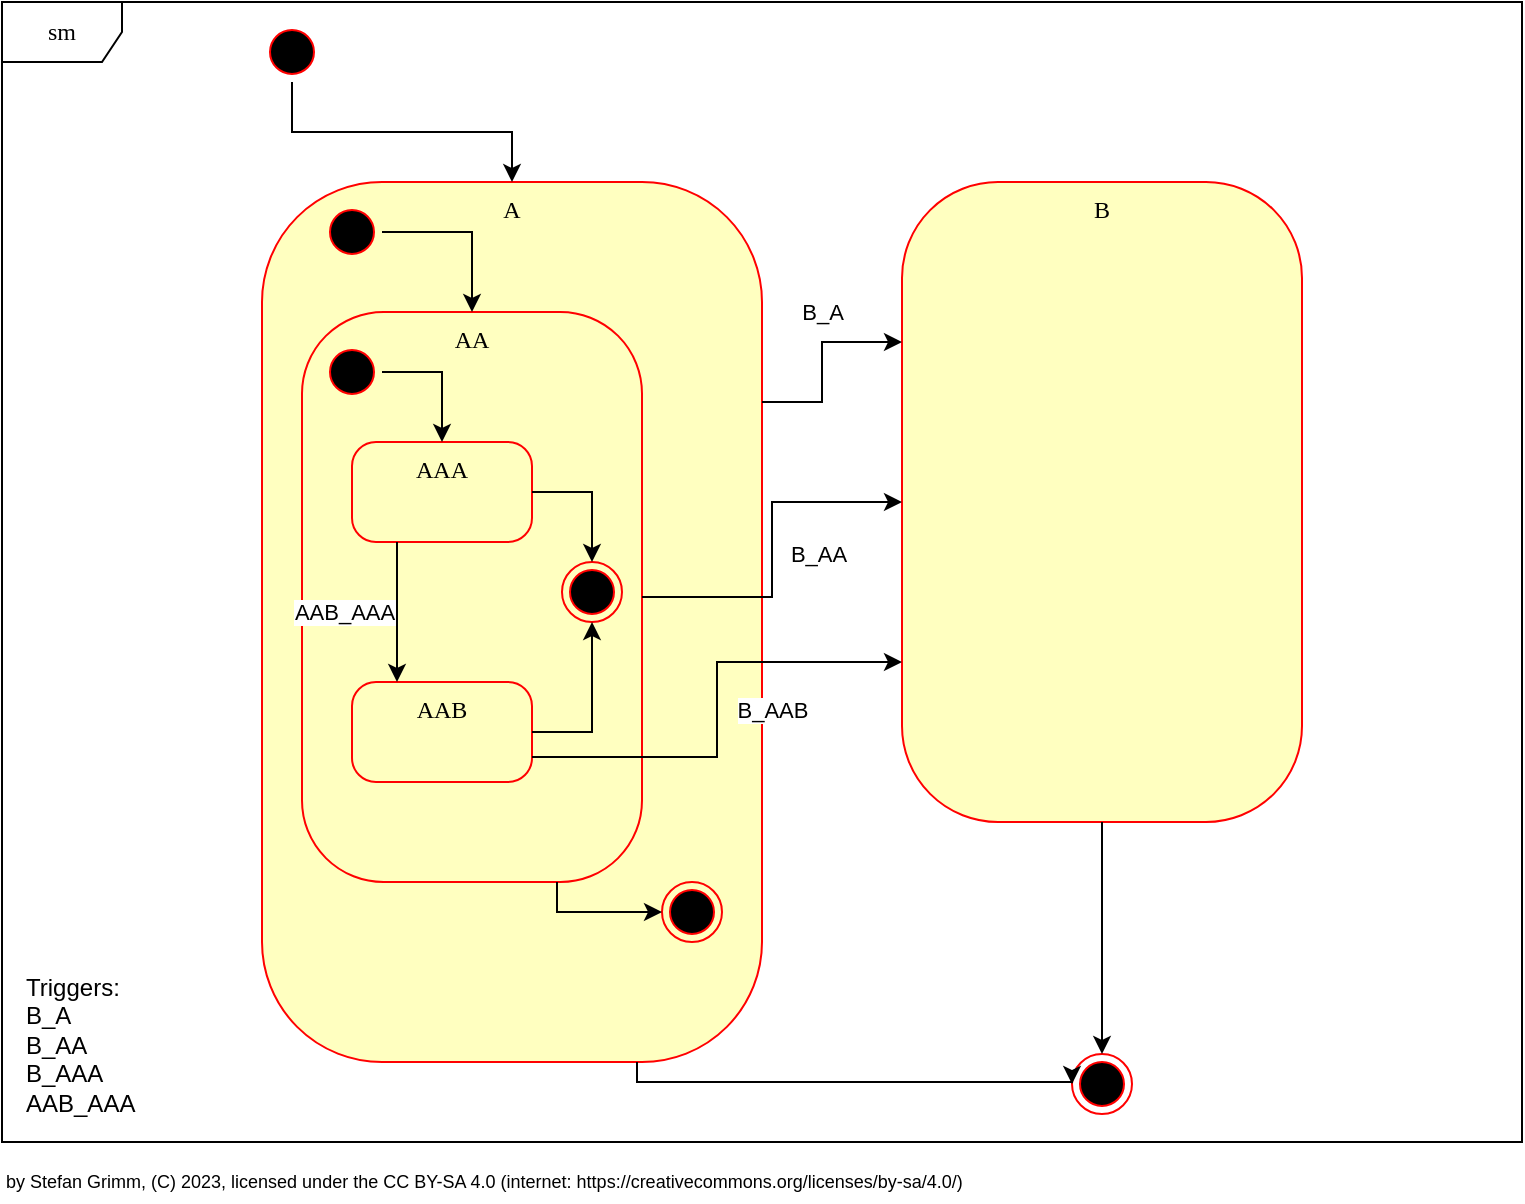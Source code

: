 <mxfile version="21.6.8" type="device">
  <diagram id="YKBjTKGMOBF2p5uhFZQw" name="Statemachine">
    <mxGraphModel dx="1000" dy="698" grid="1" gridSize="10" guides="1" tooltips="1" connect="1" arrows="1" fold="1" page="1" pageScale="1" pageWidth="850" pageHeight="1100" math="0" shadow="0">
      <root>
        <mxCell id="0" />
        <mxCell id="1" parent="0" />
        <mxCell id="twPTelytEAIwxnEzPvE8-1" value="sm" style="shape=umlFrame;whiteSpace=wrap;html=1;rounded=1;shadow=0;comic=0;labelBackgroundColor=none;strokeWidth=1;fontFamily=Verdana;fontSize=12;align=center;" parent="1" vertex="1">
          <mxGeometry x="30" y="30" width="760" height="570" as="geometry" />
        </mxCell>
        <mxCell id="twPTelytEAIwxnEzPvE8-2" value="A" style="rounded=1;whiteSpace=wrap;html=1;arcSize=24;fillColor=#ffffc0;strokeColor=#ff0000;shadow=0;comic=0;labelBackgroundColor=none;fontFamily=Verdana;fontSize=12;fontColor=#000000;align=center;verticalAlign=top;" parent="1" vertex="1">
          <mxGeometry x="160" y="120" width="250" height="440" as="geometry" />
        </mxCell>
        <mxCell id="twPTelytEAIwxnEzPvE8-3" value="B" style="rounded=1;whiteSpace=wrap;html=1;arcSize=24;fillColor=#ffffc0;strokeColor=#ff0000;shadow=0;comic=0;labelBackgroundColor=none;fontFamily=Verdana;fontSize=12;fontColor=#000000;align=center;verticalAlign=top;" parent="1" vertex="1">
          <mxGeometry x="480" y="120" width="200" height="320" as="geometry" />
        </mxCell>
        <mxCell id="twPTelytEAIwxnEzPvE8-8" style="edgeStyle=orthogonalEdgeStyle;rounded=0;orthogonalLoop=1;jettySize=auto;html=1;" parent="1" source="twPTelytEAIwxnEzPvE8-9" target="twPTelytEAIwxnEzPvE8-2" edge="1">
          <mxGeometry relative="1" as="geometry" />
        </mxCell>
        <mxCell id="twPTelytEAIwxnEzPvE8-9" value="" style="ellipse;html=1;shape=startState;fillColor=#000000;strokeColor=#ff0000;rounded=1;shadow=0;comic=0;labelBackgroundColor=none;fontFamily=Verdana;fontSize=12;fontColor=#000000;align=center;direction=south;" parent="1" vertex="1">
          <mxGeometry x="160" y="40" width="30" height="30" as="geometry" />
        </mxCell>
        <mxCell id="3QdsNgIAZtOzLI_fTZXC-1" value="by Stefan Grimm, (C) 2023, licensed under the CC BY-SA 4.0 (internet: https://creativecommons.org/licenses/by-sa/4.0/)" style="text;html=1;strokeColor=none;fillColor=none;align=left;verticalAlign=middle;whiteSpace=wrap;rounded=0;fontSize=9;" parent="1" vertex="1">
          <mxGeometry x="30" y="610" width="500" height="20" as="geometry" />
        </mxCell>
        <mxCell id="_O_Is2bhzpRZIhhrAjC6-1" value="Triggers:&lt;br&gt;B_A&lt;br&gt;B_AA&lt;br&gt;B_AAA&lt;br&gt;AAB_AAA" style="text;html=1;strokeColor=none;fillColor=none;align=left;verticalAlign=bottom;whiteSpace=wrap;rounded=0;" parent="1" vertex="1">
          <mxGeometry x="40" y="480" width="100" height="110" as="geometry" />
        </mxCell>
        <mxCell id="39VMVqUXp_07OLmze4wy-1" value="" style="ellipse;html=1;shape=endState;fillColor=#000000;strokeColor=#ff0000;direction=south;" parent="1" vertex="1">
          <mxGeometry x="565" y="556" width="30" height="30" as="geometry" />
        </mxCell>
        <mxCell id="SZ21oMpPWLER4ntVWx7g-1" style="edgeStyle=orthogonalEdgeStyle;rounded=0;orthogonalLoop=1;jettySize=auto;html=1;entryX=0;entryY=0.5;entryDx=0;entryDy=0;exitX=0.5;exitY=1;exitDx=0;exitDy=0;" parent="1" source="twPTelytEAIwxnEzPvE8-3" target="39VMVqUXp_07OLmze4wy-1" edge="1">
          <mxGeometry relative="1" as="geometry">
            <mxPoint x="310" y="475" as="sourcePoint" />
            <mxPoint x="489" y="300" as="targetPoint" />
          </mxGeometry>
        </mxCell>
        <mxCell id="Y1mLkxfQI3LrEwA4ikC5-1" value="AA" style="rounded=1;whiteSpace=wrap;html=1;arcSize=24;fillColor=#ffffc0;strokeColor=#ff0000;shadow=0;comic=0;labelBackgroundColor=none;fontFamily=Verdana;fontSize=12;fontColor=#000000;align=center;verticalAlign=top;" parent="1" vertex="1">
          <mxGeometry x="180" y="185" width="170" height="285" as="geometry" />
        </mxCell>
        <mxCell id="Y1mLkxfQI3LrEwA4ikC5-2" value="AAA" style="rounded=1;whiteSpace=wrap;html=1;arcSize=24;fillColor=#ffffc0;strokeColor=#ff0000;shadow=0;comic=0;labelBackgroundColor=none;fontFamily=Verdana;fontSize=12;fontColor=#000000;align=center;verticalAlign=top;" parent="1" vertex="1">
          <mxGeometry x="205" y="250" width="90" height="50" as="geometry" />
        </mxCell>
        <mxCell id="Y1mLkxfQI3LrEwA4ikC5-3" value="AAB" style="rounded=1;whiteSpace=wrap;html=1;arcSize=24;fillColor=#ffffc0;strokeColor=#ff0000;shadow=0;comic=0;labelBackgroundColor=none;fontFamily=Verdana;fontSize=12;fontColor=#000000;align=center;verticalAlign=top;" parent="1" vertex="1">
          <mxGeometry x="205" y="370" width="90" height="50" as="geometry" />
        </mxCell>
        <mxCell id="Y1mLkxfQI3LrEwA4ikC5-4" value="" style="ellipse;html=1;shape=startState;fillColor=#000000;strokeColor=#ff0000;rounded=1;shadow=0;comic=0;labelBackgroundColor=none;fontFamily=Verdana;fontSize=12;fontColor=#000000;align=center;direction=south;" parent="1" vertex="1">
          <mxGeometry x="190" y="130" width="30" height="30" as="geometry" />
        </mxCell>
        <mxCell id="Y1mLkxfQI3LrEwA4ikC5-5" style="edgeStyle=orthogonalEdgeStyle;rounded=0;orthogonalLoop=1;jettySize=auto;html=1;exitX=0.5;exitY=0;exitDx=0;exitDy=0;entryX=0.5;entryY=0;entryDx=0;entryDy=0;" parent="1" source="Y1mLkxfQI3LrEwA4ikC5-4" target="Y1mLkxfQI3LrEwA4ikC5-1" edge="1">
          <mxGeometry relative="1" as="geometry">
            <mxPoint x="185" y="80" as="sourcePoint" />
            <mxPoint x="270" y="130" as="targetPoint" />
          </mxGeometry>
        </mxCell>
        <mxCell id="Y1mLkxfQI3LrEwA4ikC5-6" value="" style="ellipse;html=1;shape=startState;fillColor=#000000;strokeColor=#ff0000;rounded=1;shadow=0;comic=0;labelBackgroundColor=none;fontFamily=Verdana;fontSize=12;fontColor=#000000;align=center;direction=south;" parent="1" vertex="1">
          <mxGeometry x="190" y="200" width="30" height="30" as="geometry" />
        </mxCell>
        <mxCell id="Y1mLkxfQI3LrEwA4ikC5-7" style="edgeStyle=orthogonalEdgeStyle;rounded=0;orthogonalLoop=1;jettySize=auto;html=1;exitX=0.5;exitY=0;exitDx=0;exitDy=0;entryX=0.5;entryY=0;entryDx=0;entryDy=0;" parent="1" source="Y1mLkxfQI3LrEwA4ikC5-6" target="Y1mLkxfQI3LrEwA4ikC5-2" edge="1">
          <mxGeometry relative="1" as="geometry">
            <mxPoint x="185" y="80" as="sourcePoint" />
            <mxPoint x="270" y="130" as="targetPoint" />
          </mxGeometry>
        </mxCell>
        <mxCell id="Y1mLkxfQI3LrEwA4ikC5-8" value="" style="ellipse;html=1;shape=endState;fillColor=#000000;strokeColor=#ff0000;direction=south;" parent="1" vertex="1">
          <mxGeometry x="310" y="310" width="30" height="30" as="geometry" />
        </mxCell>
        <mxCell id="Y1mLkxfQI3LrEwA4ikC5-9" style="edgeStyle=orthogonalEdgeStyle;rounded=0;orthogonalLoop=1;jettySize=auto;html=1;exitX=1;exitY=0.5;exitDx=0;exitDy=0;entryX=0;entryY=0.5;entryDx=0;entryDy=0;" parent="1" source="Y1mLkxfQI3LrEwA4ikC5-2" target="Y1mLkxfQI3LrEwA4ikC5-8" edge="1">
          <mxGeometry relative="1" as="geometry">
            <mxPoint x="230" y="225" as="sourcePoint" />
            <mxPoint x="260" y="260" as="targetPoint" />
          </mxGeometry>
        </mxCell>
        <mxCell id="Y1mLkxfQI3LrEwA4ikC5-10" style="edgeStyle=orthogonalEdgeStyle;rounded=0;orthogonalLoop=1;jettySize=auto;html=1;exitX=1;exitY=0.5;exitDx=0;exitDy=0;entryX=1;entryY=0.5;entryDx=0;entryDy=0;" parent="1" source="Y1mLkxfQI3LrEwA4ikC5-3" target="Y1mLkxfQI3LrEwA4ikC5-8" edge="1">
          <mxGeometry relative="1" as="geometry">
            <mxPoint x="305" y="285" as="sourcePoint" />
            <mxPoint x="335" y="310" as="targetPoint" />
          </mxGeometry>
        </mxCell>
        <mxCell id="Y1mLkxfQI3LrEwA4ikC5-14" value="AAB_AAA" style="edgeStyle=orthogonalEdgeStyle;rounded=0;orthogonalLoop=1;jettySize=auto;html=1;exitX=0.25;exitY=1;exitDx=0;exitDy=0;entryX=0.25;entryY=0;entryDx=0;entryDy=0;" parent="1" source="Y1mLkxfQI3LrEwA4ikC5-2" target="Y1mLkxfQI3LrEwA4ikC5-3" edge="1">
          <mxGeometry y="-27" relative="1" as="geometry">
            <mxPoint x="420" y="235" as="sourcePoint" />
            <mxPoint x="490" y="210" as="targetPoint" />
            <mxPoint as="offset" />
          </mxGeometry>
        </mxCell>
        <mxCell id="Y1mLkxfQI3LrEwA4ikC5-19" value="B_AAB" style="edgeStyle=orthogonalEdgeStyle;rounded=0;orthogonalLoop=1;jettySize=auto;html=1;exitX=1;exitY=0.75;exitDx=0;exitDy=0;entryX=0;entryY=0.75;entryDx=0;entryDy=0;" parent="1" source="Y1mLkxfQI3LrEwA4ikC5-3" target="twPTelytEAIwxnEzPvE8-3" edge="1">
          <mxGeometry y="-27" relative="1" as="geometry">
            <mxPoint x="295" y="515" as="sourcePoint" />
            <mxPoint x="233" y="450" as="targetPoint" />
            <mxPoint as="offset" />
          </mxGeometry>
        </mxCell>
        <mxCell id="Y1mLkxfQI3LrEwA4ikC5-20" value="" style="ellipse;html=1;shape=endState;fillColor=#000000;strokeColor=#ff0000;direction=south;" parent="1" vertex="1">
          <mxGeometry x="360" y="470" width="30" height="30" as="geometry" />
        </mxCell>
        <mxCell id="Y1mLkxfQI3LrEwA4ikC5-22" style="rounded=0;orthogonalLoop=1;jettySize=auto;html=1;exitX=0.75;exitY=1;exitDx=0;exitDy=0;entryX=0.5;entryY=1;entryDx=0;entryDy=0;edgeStyle=orthogonalEdgeStyle;" parent="1" source="Y1mLkxfQI3LrEwA4ikC5-1" target="Y1mLkxfQI3LrEwA4ikC5-20" edge="1">
          <mxGeometry relative="1" as="geometry">
            <mxPoint x="305" y="285" as="sourcePoint" />
            <mxPoint x="335" y="320" as="targetPoint" />
            <Array as="points">
              <mxPoint x="308" y="485" />
            </Array>
          </mxGeometry>
        </mxCell>
        <mxCell id="Y1mLkxfQI3LrEwA4ikC5-25" style="edgeStyle=orthogonalEdgeStyle;rounded=0;orthogonalLoop=1;jettySize=auto;html=1;exitX=1;exitY=0.25;exitDx=0;exitDy=0;entryX=0;entryY=0.25;entryDx=0;entryDy=0;" parent="1" source="twPTelytEAIwxnEzPvE8-2" target="twPTelytEAIwxnEzPvE8-3" edge="1">
          <mxGeometry relative="1" as="geometry">
            <mxPoint x="360" y="356" as="sourcePoint" />
            <mxPoint x="375" y="420" as="targetPoint" />
            <Array as="points">
              <mxPoint x="440" y="230" />
              <mxPoint x="440" y="200" />
            </Array>
          </mxGeometry>
        </mxCell>
        <mxCell id="Y1mLkxfQI3LrEwA4ikC5-26" value="B_A" style="edgeLabel;html=1;align=center;verticalAlign=middle;resizable=0;points=[];" parent="Y1mLkxfQI3LrEwA4ikC5-25" vertex="1" connectable="0">
          <mxGeometry x="-0.54" y="3" relative="1" as="geometry">
            <mxPoint x="7" y="-42" as="offset" />
          </mxGeometry>
        </mxCell>
        <mxCell id="Y1mLkxfQI3LrEwA4ikC5-27" style="edgeStyle=orthogonalEdgeStyle;rounded=0;orthogonalLoop=1;jettySize=auto;html=1;exitX=1;exitY=0.5;exitDx=0;exitDy=0;entryX=0;entryY=0.5;entryDx=0;entryDy=0;" parent="1" source="Y1mLkxfQI3LrEwA4ikC5-1" target="twPTelytEAIwxnEzPvE8-3" edge="1">
          <mxGeometry relative="1" as="geometry">
            <mxPoint x="420" y="240" as="sourcePoint" />
            <mxPoint x="490" y="210" as="targetPoint" />
          </mxGeometry>
        </mxCell>
        <mxCell id="Y1mLkxfQI3LrEwA4ikC5-28" value="B_AA" style="edgeLabel;html=1;align=center;verticalAlign=middle;resizable=0;points=[];" parent="Y1mLkxfQI3LrEwA4ikC5-27" vertex="1" connectable="0">
          <mxGeometry x="-0.54" y="3" relative="1" as="geometry">
            <mxPoint x="47" y="-19" as="offset" />
          </mxGeometry>
        </mxCell>
        <mxCell id="Y1mLkxfQI3LrEwA4ikC5-30" style="edgeStyle=orthogonalEdgeStyle;rounded=0;orthogonalLoop=1;jettySize=auto;html=1;entryX=0.5;entryY=1;entryDx=0;entryDy=0;exitX=0.75;exitY=1;exitDx=0;exitDy=0;" parent="1" source="twPTelytEAIwxnEzPvE8-2" target="39VMVqUXp_07OLmze4wy-1" edge="1">
          <mxGeometry relative="1" as="geometry">
            <mxPoint x="590" y="450" as="sourcePoint" />
            <mxPoint x="450" y="570" as="targetPoint" />
            <Array as="points">
              <mxPoint x="348" y="570" />
              <mxPoint x="565" y="570" />
            </Array>
          </mxGeometry>
        </mxCell>
      </root>
    </mxGraphModel>
  </diagram>
</mxfile>
